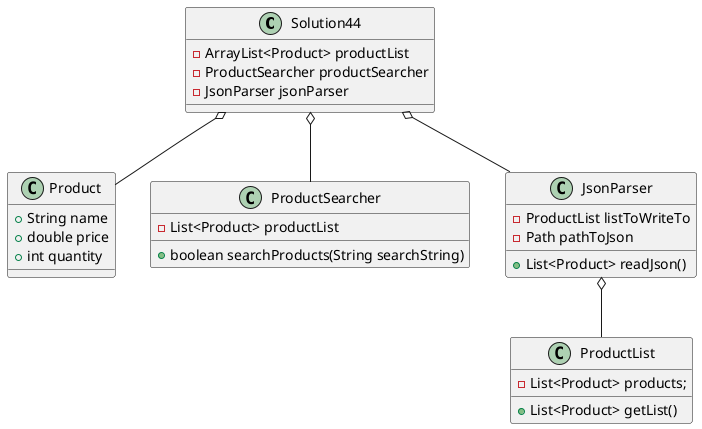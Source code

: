 @startuml
Solution44 o-- Product
Solution44 o-- ProductSearcher
Solution44 o-- JsonParser
JsonParser o-- ProductList

class Solution44 {
-ArrayList<Product> productList
-ProductSearcher productSearcher
-JsonParser jsonParser
}

class JsonParser {
-ProductList listToWriteTo
-Path pathToJson
+List<Product> readJson()
}

class ProductSearcher {
-List<Product> productList
+boolean searchProducts(String searchString)
}

class ProductList {
-List<Product> products;
+List<Product> getList()
}

class Product {
+String name
+double price
+int quantity
}
@enduml